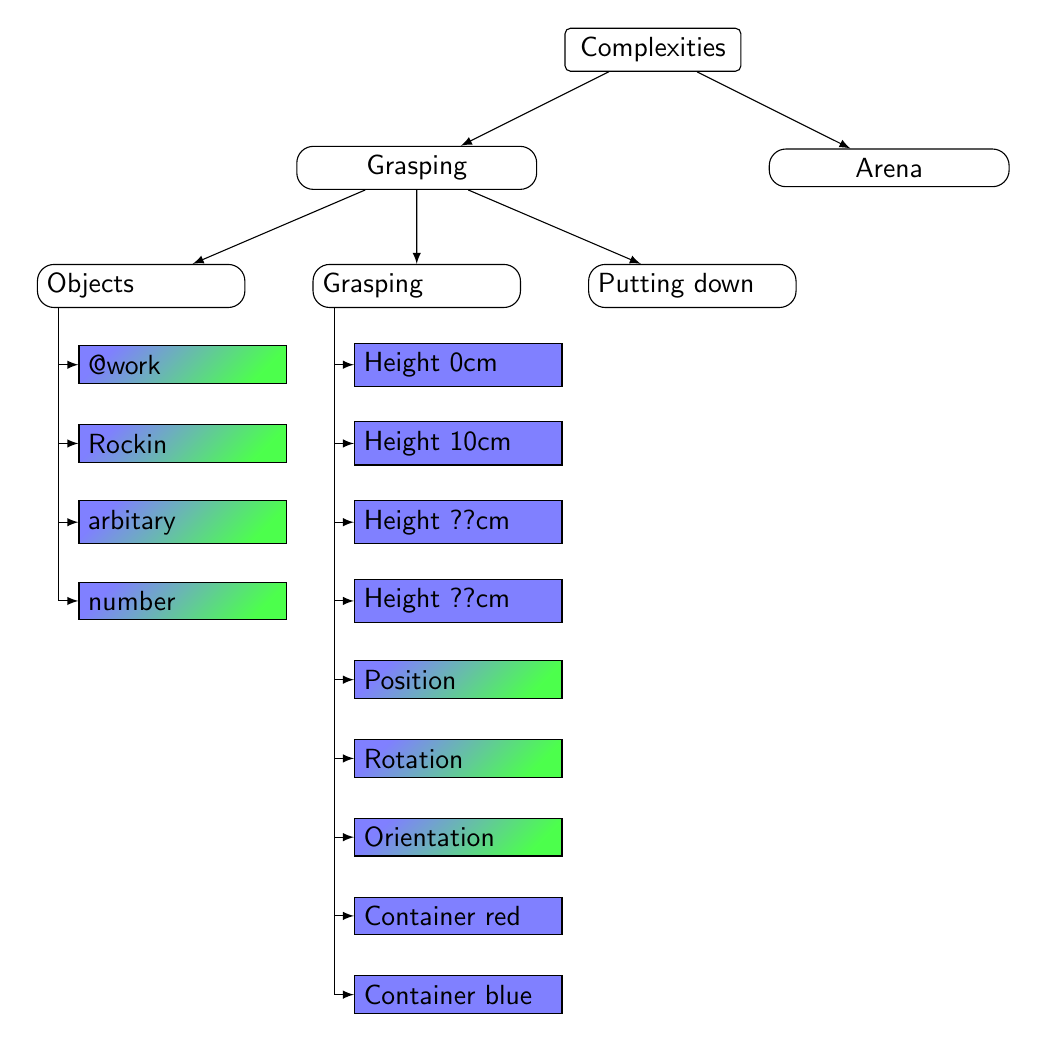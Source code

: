 \tikzset{
  basic/.style  = {draw, font=\sffamily, rectangle, text width=2.4cm,},
  root/.style   = {basic, text width=2cm, rounded corners=2pt, thin, align=center},
  level 2/.style = {basic,  rounded corners=6pt, thin,align=center, text width=8em,sibling distance=35mm},
  level 3/.style = {basic, thin, align=left},
 level 4/.style = {basic, thin, align=left, fill = blue!50}
}

\begin{tikzpicture}[
  font = footnotesize,
  level 1/.style={sibling distance=60mm},
  edge from parent/.style={->,draw},
  >=latex]

% root of the the initial tree, level 1
\node[root] {Complexities}
% The first level, as children of the initial tree
  child {node[level 2] (c1) {Grasping}
       child  {node[level 3]  (OBJECTS) {Objects} }
        child {node[level 3]  (GRASPING) {Grasping} }
        child {node[level 3]  {Putting down} }
	}
  child {node[level 2] (c2) {Arena}};


\begin{scope}[every node/.style={level 4,  top color=blue!50,bottom color=green!70,shading angle=45}]
\node [below of = OBJECTS, xshift=15pt,] (c11) {@work};
\node [below of = c11] (c12) {Rockin};
\node [below of = c12] (c13) {arbitary};
\node [below of = c13] (c14) {number};
\end{scope}

\begin{scope}[every node/.style={level 4}]
\node [below of = GRASPING, xshift=15pt,] (c21) {Height 0cm};
\node [below of = c21] (c22) {Height 10cm};
\node [below of = c22] (c23) {Height ??cm};
\node [below of = c23] (c24) {Height ??cm};
\node [below of = c24, top color=blue!50,bottom color=green!70,shading angle=45] (c25) {Position};
\node [below of = c25, top color=blue!50,bottom color=green!70,shading angle=45] (c26) {Rotation};
\node [below of = c26, top color=blue!50,bottom color=green!70,shading angle=45] (c27) {Orientation};
\node [below of = c27] (c28) {Container red};
\node [below of = c28] (c29) {Container blue};
\end{scope}

% lines from each level 1 node to every one of its "children"
 \foreach \value in {1,2,3,4}
   \draw[->] (OBJECTS.195) |- (c1\value.west);

 \foreach \value in {1,...,9}
   \draw[->] (GRASPING.195) |- (c2\value.west);

\end{tikzpicture}
